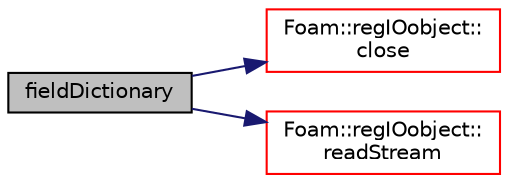 digraph "fieldDictionary"
{
  bgcolor="transparent";
  edge [fontname="Helvetica",fontsize="10",labelfontname="Helvetica",labelfontsize="10"];
  node [fontname="Helvetica",fontsize="10",shape=record];
  rankdir="LR";
  Node1 [label="fieldDictionary",height=0.2,width=0.4,color="black", fillcolor="grey75", style="filled", fontcolor="black"];
  Node1 -> Node2 [color="midnightblue",fontsize="10",style="solid",fontname="Helvetica"];
  Node2 [label="Foam::regIOobject::\lclose",height=0.2,width=0.4,color="red",URL="$a02192.html#a5ae591df94fc66ccb85cbb6565368bca",tooltip="Close Istream. "];
  Node1 -> Node3 [color="midnightblue",fontsize="10",style="solid",fontname="Helvetica"];
  Node3 [label="Foam::regIOobject::\lreadStream",height=0.2,width=0.4,color="red",URL="$a02192.html#a1cab0be4cd0a737bfcdd4e43a032d3fd",tooltip="Return Istream and check object type against that given. "];
}
